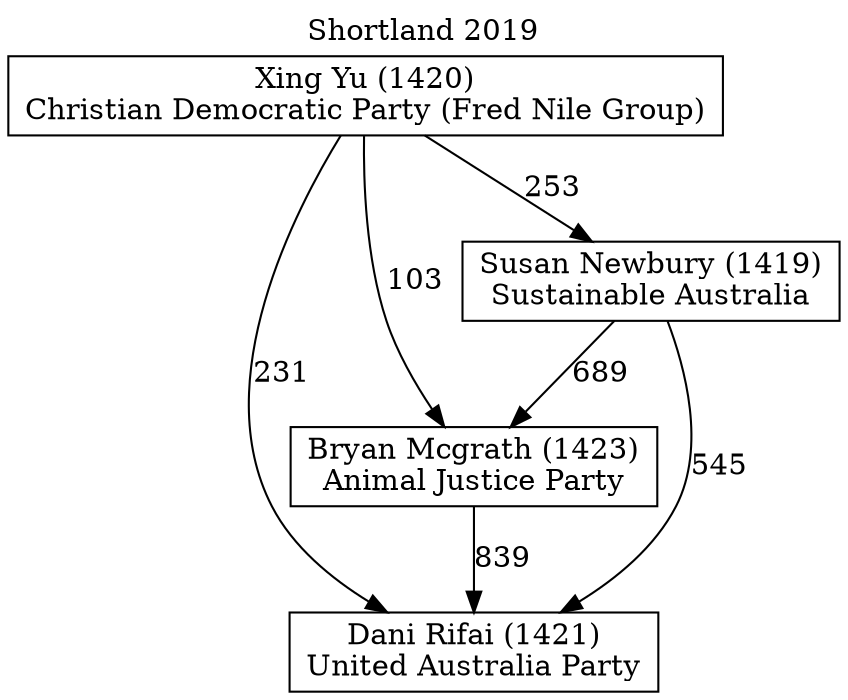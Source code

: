 // House preference flow
digraph "Dani Rifai (1421)_Shortland_2019" {
	graph [label="Shortland 2019" labelloc=t mclimit=10]
	node [shape=box]
	"Dani Rifai (1421)" [label="Dani Rifai (1421)
United Australia Party"]
	"Bryan Mcgrath (1423)" [label="Bryan Mcgrath (1423)
Animal Justice Party"]
	"Susan Newbury (1419)" [label="Susan Newbury (1419)
Sustainable Australia"]
	"Xing Yu (1420)" [label="Xing Yu (1420)
Christian Democratic Party (Fred Nile Group)"]
	"Bryan Mcgrath (1423)" -> "Dani Rifai (1421)" [label=839]
	"Susan Newbury (1419)" -> "Bryan Mcgrath (1423)" [label=689]
	"Xing Yu (1420)" -> "Susan Newbury (1419)" [label=253]
	"Susan Newbury (1419)" -> "Dani Rifai (1421)" [label=545]
	"Xing Yu (1420)" -> "Dani Rifai (1421)" [label=231]
	"Xing Yu (1420)" -> "Bryan Mcgrath (1423)" [label=103]
}
